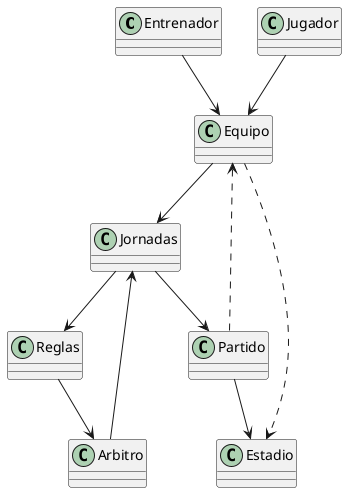 @startuml
Entrenador --> Equipo 
Jugador --> Equipo
Equipo --> Jornadas
Jornadas --> Reglas
Reglas --> Arbitro
Arbitro --> Jornadas
Partido --> Estadio
Equipo ..> Estadio

Jornadas --> Partido
Partido ..> Equipo
@enduml

